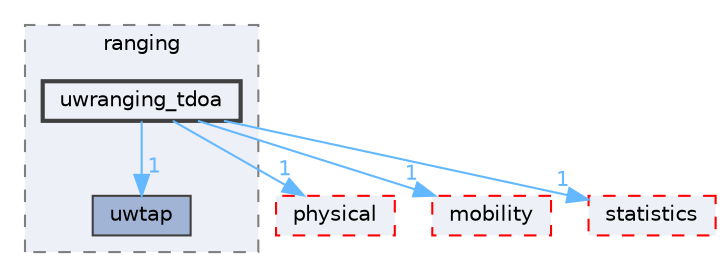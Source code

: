 digraph "uwranging_tdoa"
{
 // LATEX_PDF_SIZE
  bgcolor="transparent";
  edge [fontname=Helvetica,fontsize=10,labelfontname=Helvetica,labelfontsize=10];
  node [fontname=Helvetica,fontsize=10,shape=box,height=0.2,width=0.4];
  compound=true
  subgraph clusterdir_55b7040d4f040302b9e84bdc394c86d4 {
    graph [ bgcolor="#edf0f7", pencolor="grey50", label="ranging", fontname=Helvetica,fontsize=10 style="filled,dashed", URL="dir_55b7040d4f040302b9e84bdc394c86d4.html",tooltip=""]
  dir_99ae95bb79ac8293047ccfc5c60bf0eb [label="uwtap", fillcolor="#a2b4d6", color="grey25", style="filled", URL="dir_99ae95bb79ac8293047ccfc5c60bf0eb.html",tooltip=""];
  dir_be7ebb866b316fe94cc693c79233c7b7 [label="uwranging_tdoa", fillcolor="#edf0f7", color="grey25", style="filled,bold", URL="dir_be7ebb866b316fe94cc693c79233c7b7.html",tooltip=""];
  }
  dir_72e4c916a7f28a58468fd1f36d6e4463 [label="physical", fillcolor="#edf0f7", color="red", style="filled,dashed", URL="dir_72e4c916a7f28a58468fd1f36d6e4463.html",tooltip=""];
  dir_741ab5b83fa2a202382e246d38fc7bcc [label="mobility", fillcolor="#edf0f7", color="red", style="filled,dashed", URL="dir_741ab5b83fa2a202382e246d38fc7bcc.html",tooltip=""];
  dir_a15bebb52e7bd92784c7e5175f360e29 [label="statistics", fillcolor="#edf0f7", color="red", style="filled,dashed", URL="dir_a15bebb52e7bd92784c7e5175f360e29.html",tooltip=""];
  dir_be7ebb866b316fe94cc693c79233c7b7->dir_72e4c916a7f28a58468fd1f36d6e4463 [headlabel="1", labeldistance=1.5 headhref="dir_000086_000023.html" href="dir_000086_000023.html" color="steelblue1" fontcolor="steelblue1"];
  dir_be7ebb866b316fe94cc693c79233c7b7->dir_741ab5b83fa2a202382e246d38fc7bcc [headlabel="1", labeldistance=1.5 headhref="dir_000086_000007.html" href="dir_000086_000007.html" color="steelblue1" fontcolor="steelblue1"];
  dir_be7ebb866b316fe94cc693c79233c7b7->dir_99ae95bb79ac8293047ccfc5c60bf0eb [headlabel="1", labeldistance=1.5 headhref="dir_000086_000095.html" href="dir_000086_000095.html" color="steelblue1" fontcolor="steelblue1"];
  dir_be7ebb866b316fe94cc693c79233c7b7->dir_a15bebb52e7bd92784c7e5175f360e29 [headlabel="1", labeldistance=1.5 headhref="dir_000086_000027.html" href="dir_000086_000027.html" color="steelblue1" fontcolor="steelblue1"];
}
